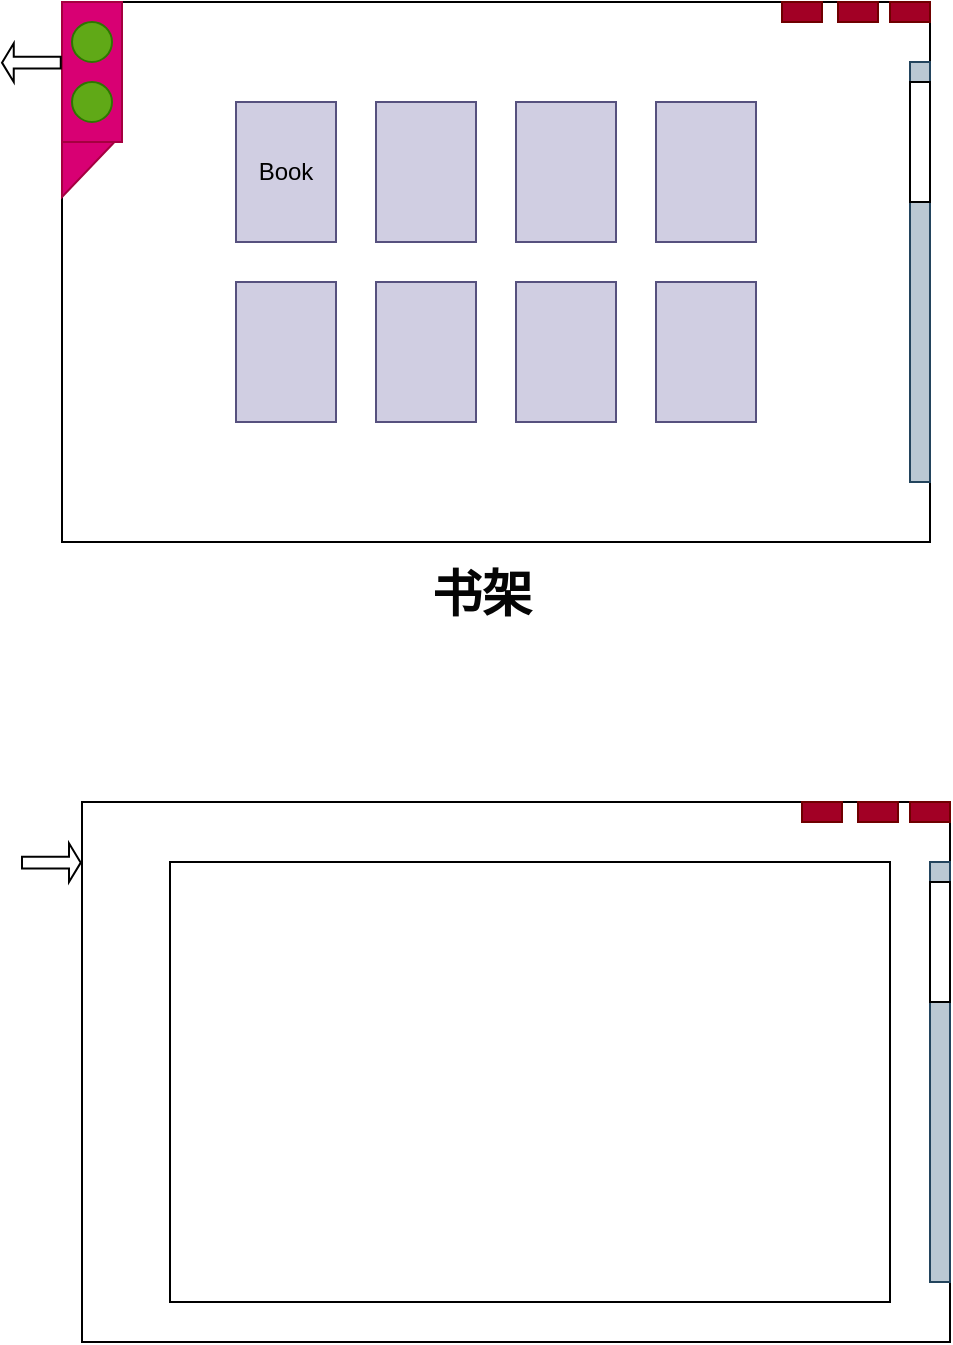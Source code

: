 <mxfile version="13.6.5">
    <diagram id="4CRD-2KliTrnhPN2qfv5" name="Page-1">
        <mxGraphModel dx="864" dy="1757" grid="1" gridSize="10" guides="1" tooltips="1" connect="1" arrows="1" fold="1" page="1" pageScale="1" pageWidth="827" pageHeight="1169" background="#ffffff" math="0" shadow="0">
            <root>
                <mxCell id="0"/>
                <mxCell id="1" parent="0"/>
                <mxCell id="2" value="" style="rounded=0;whiteSpace=wrap;html=1;" vertex="1" parent="1">
                    <mxGeometry x="178" y="-1130" width="434" height="270" as="geometry"/>
                </mxCell>
                <mxCell id="3" value="" style="rounded=0;whiteSpace=wrap;html=1;fillColor=#d80073;strokeColor=#A50040;fontColor=#ffffff;" vertex="1" parent="1">
                    <mxGeometry x="178" y="-1130" width="30" height="70" as="geometry"/>
                </mxCell>
                <mxCell id="4" value="" style="ellipse;whiteSpace=wrap;html=1;aspect=fixed;fillColor=#60a917;strokeColor=#2D7600;fontColor=#ffffff;" vertex="1" parent="1">
                    <mxGeometry x="183" y="-1120" width="20" height="20" as="geometry"/>
                </mxCell>
                <mxCell id="5" value="" style="ellipse;whiteSpace=wrap;html=1;aspect=fixed;fillColor=#60a917;strokeColor=#2D7600;fontColor=#ffffff;" vertex="1" parent="1">
                    <mxGeometry x="183" y="-1090" width="20" height="20" as="geometry"/>
                </mxCell>
                <mxCell id="8" value="" style="rounded=0;whiteSpace=wrap;html=1;fillColor=#a20025;strokeColor=#6F0000;fontColor=#ffffff;" vertex="1" parent="1">
                    <mxGeometry x="592" y="-1130" width="20" height="10" as="geometry"/>
                </mxCell>
                <mxCell id="9" value="" style="rounded=0;whiteSpace=wrap;html=1;fillColor=#a20025;strokeColor=#6F0000;fontColor=#ffffff;" vertex="1" parent="1">
                    <mxGeometry x="566" y="-1130" width="20" height="10" as="geometry"/>
                </mxCell>
                <mxCell id="10" value="" style="rounded=0;whiteSpace=wrap;html=1;fillColor=#a20025;strokeColor=#6F0000;fontColor=#ffffff;" vertex="1" parent="1">
                    <mxGeometry x="538" y="-1130" width="20" height="10" as="geometry"/>
                </mxCell>
                <mxCell id="11" value="Book" style="rounded=0;whiteSpace=wrap;html=1;fillColor=#d0cee2;strokeColor=#56517e;" vertex="1" parent="1">
                    <mxGeometry x="265" y="-1080" width="50" height="70" as="geometry"/>
                </mxCell>
                <mxCell id="12" value="" style="rounded=0;whiteSpace=wrap;html=1;fillColor=#d0cee2;strokeColor=#56517e;" vertex="1" parent="1">
                    <mxGeometry x="335" y="-1080" width="50" height="70" as="geometry"/>
                </mxCell>
                <mxCell id="13" value="" style="rounded=0;whiteSpace=wrap;html=1;fillColor=#d0cee2;strokeColor=#56517e;" vertex="1" parent="1">
                    <mxGeometry x="405" y="-1080" width="50" height="70" as="geometry"/>
                </mxCell>
                <mxCell id="14" value="" style="rounded=0;whiteSpace=wrap;html=1;fillColor=#d0cee2;strokeColor=#56517e;" vertex="1" parent="1">
                    <mxGeometry x="475" y="-1080" width="50" height="70" as="geometry"/>
                </mxCell>
                <mxCell id="15" value="" style="rounded=0;whiteSpace=wrap;html=1;fillColor=#d0cee2;strokeColor=#56517e;" vertex="1" parent="1">
                    <mxGeometry x="475" y="-990" width="50" height="70" as="geometry"/>
                </mxCell>
                <mxCell id="16" value="" style="rounded=0;whiteSpace=wrap;html=1;fillColor=#d0cee2;strokeColor=#56517e;" vertex="1" parent="1">
                    <mxGeometry x="405" y="-990" width="50" height="70" as="geometry"/>
                </mxCell>
                <mxCell id="17" value="" style="rounded=0;whiteSpace=wrap;html=1;fillColor=#d0cee2;strokeColor=#56517e;" vertex="1" parent="1">
                    <mxGeometry x="335" y="-990" width="50" height="70" as="geometry"/>
                </mxCell>
                <mxCell id="18" value="" style="rounded=0;whiteSpace=wrap;html=1;fillColor=#d0cee2;strokeColor=#56517e;" vertex="1" parent="1">
                    <mxGeometry x="265" y="-990" width="50" height="70" as="geometry"/>
                </mxCell>
                <mxCell id="19" value="" style="rounded=0;whiteSpace=wrap;html=1;fillColor=#bac8d3;strokeColor=#23445d;" vertex="1" parent="1">
                    <mxGeometry x="602" y="-1100" width="10" height="210" as="geometry"/>
                </mxCell>
                <mxCell id="20" value="" style="rounded=0;whiteSpace=wrap;html=1;" vertex="1" parent="1">
                    <mxGeometry x="602" y="-1090" width="10" height="60" as="geometry"/>
                </mxCell>
                <mxCell id="24" value="" style="verticalLabelPosition=bottom;verticalAlign=top;html=1;shape=mxgraph.basic.orthogonal_triangle;rotation=90;fillColor=#d80073;strokeColor=#A50040;fontColor=#ffffff;" vertex="1" parent="1">
                    <mxGeometry x="177.38" y="-1059.37" width="27.5" height="26.25" as="geometry"/>
                </mxCell>
                <mxCell id="26" value="&lt;font color=&quot;#050505&quot; style=&quot;font-size: 25px&quot;&gt;&lt;b&gt;书架&lt;/b&gt;&lt;/font&gt;" style="text;html=1;strokeColor=none;fillColor=none;align=center;verticalAlign=middle;whiteSpace=wrap;rounded=0;" vertex="1" parent="1">
                    <mxGeometry x="348" y="-850" width="80" height="30" as="geometry"/>
                </mxCell>
                <mxCell id="28" value="" style="shape=singleArrow;direction=west;whiteSpace=wrap;html=1;" vertex="1" parent="1">
                    <mxGeometry x="148" y="-1109.37" width="29.38" height="19.37" as="geometry"/>
                </mxCell>
                <mxCell id="29" value="" style="rounded=0;whiteSpace=wrap;html=1;" vertex="1" parent="1">
                    <mxGeometry x="188" y="-730" width="434" height="270" as="geometry"/>
                </mxCell>
                <mxCell id="33" value="" style="rounded=0;whiteSpace=wrap;html=1;fillColor=#a20025;strokeColor=#6F0000;fontColor=#ffffff;" vertex="1" parent="1">
                    <mxGeometry x="602" y="-730" width="20" height="10" as="geometry"/>
                </mxCell>
                <mxCell id="34" value="" style="rounded=0;whiteSpace=wrap;html=1;fillColor=#a20025;strokeColor=#6F0000;fontColor=#ffffff;" vertex="1" parent="1">
                    <mxGeometry x="576" y="-730" width="20" height="10" as="geometry"/>
                </mxCell>
                <mxCell id="35" value="" style="rounded=0;whiteSpace=wrap;html=1;fillColor=#a20025;strokeColor=#6F0000;fontColor=#ffffff;" vertex="1" parent="1">
                    <mxGeometry x="548" y="-730" width="20" height="10" as="geometry"/>
                </mxCell>
                <mxCell id="44" value="" style="rounded=0;whiteSpace=wrap;html=1;fillColor=#bac8d3;strokeColor=#23445d;" vertex="1" parent="1">
                    <mxGeometry x="612" y="-700" width="10" height="210" as="geometry"/>
                </mxCell>
                <mxCell id="45" value="" style="rounded=0;whiteSpace=wrap;html=1;" vertex="1" parent="1">
                    <mxGeometry x="612" y="-690" width="10" height="60" as="geometry"/>
                </mxCell>
                <mxCell id="47" value="" style="shape=singleArrow;direction=west;whiteSpace=wrap;html=1;rotation=-180;" vertex="1" parent="1">
                    <mxGeometry x="158" y="-709.37" width="29.38" height="19.37" as="geometry"/>
                </mxCell>
                <mxCell id="53" value="" style="rounded=0;whiteSpace=wrap;html=1;" vertex="1" parent="1">
                    <mxGeometry x="232" y="-700" width="360" height="220" as="geometry"/>
                </mxCell>
            </root>
        </mxGraphModel>
    </diagram>
</mxfile>